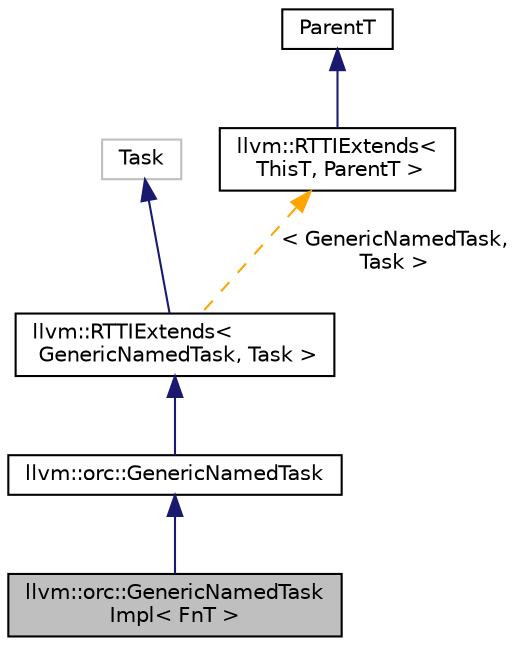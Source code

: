 digraph "llvm::orc::GenericNamedTaskImpl&lt; FnT &gt;"
{
 // LATEX_PDF_SIZE
  bgcolor="transparent";
  edge [fontname="Helvetica",fontsize="10",labelfontname="Helvetica",labelfontsize="10"];
  node [fontname="Helvetica",fontsize="10",shape=record];
  Node1 [label="llvm::orc::GenericNamedTask\lImpl\< FnT \>",height=0.2,width=0.4,color="black", fillcolor="grey75", style="filled", fontcolor="black",tooltip="Generic task implementation."];
  Node2 -> Node1 [dir="back",color="midnightblue",fontsize="10",style="solid",fontname="Helvetica"];
  Node2 [label="llvm::orc::GenericNamedTask",height=0.2,width=0.4,color="black",URL="$classllvm_1_1orc_1_1GenericNamedTask.html",tooltip="Base class for generic tasks."];
  Node3 -> Node2 [dir="back",color="midnightblue",fontsize="10",style="solid",fontname="Helvetica"];
  Node3 [label="llvm::RTTIExtends\<\l GenericNamedTask, Task \>",height=0.2,width=0.4,color="black",URL="$classllvm_1_1RTTIExtends.html",tooltip=" "];
  Node4 -> Node3 [dir="back",color="midnightblue",fontsize="10",style="solid",fontname="Helvetica"];
  Node4 [label="Task",height=0.2,width=0.4,color="grey75",tooltip=" "];
  Node5 -> Node3 [dir="back",color="orange",fontsize="10",style="dashed",label=" \< GenericNamedTask,\l Task \>" ,fontname="Helvetica"];
  Node5 [label="llvm::RTTIExtends\<\l ThisT, ParentT \>",height=0.2,width=0.4,color="black",URL="$classllvm_1_1RTTIExtends.html",tooltip="Inheritance utility for extensible RTTI."];
  Node6 -> Node5 [dir="back",color="midnightblue",fontsize="10",style="solid",fontname="Helvetica"];
  Node6 [label="ParentT",height=0.2,width=0.4,color="black",URL="$classParentT.html",tooltip=" "];
}
